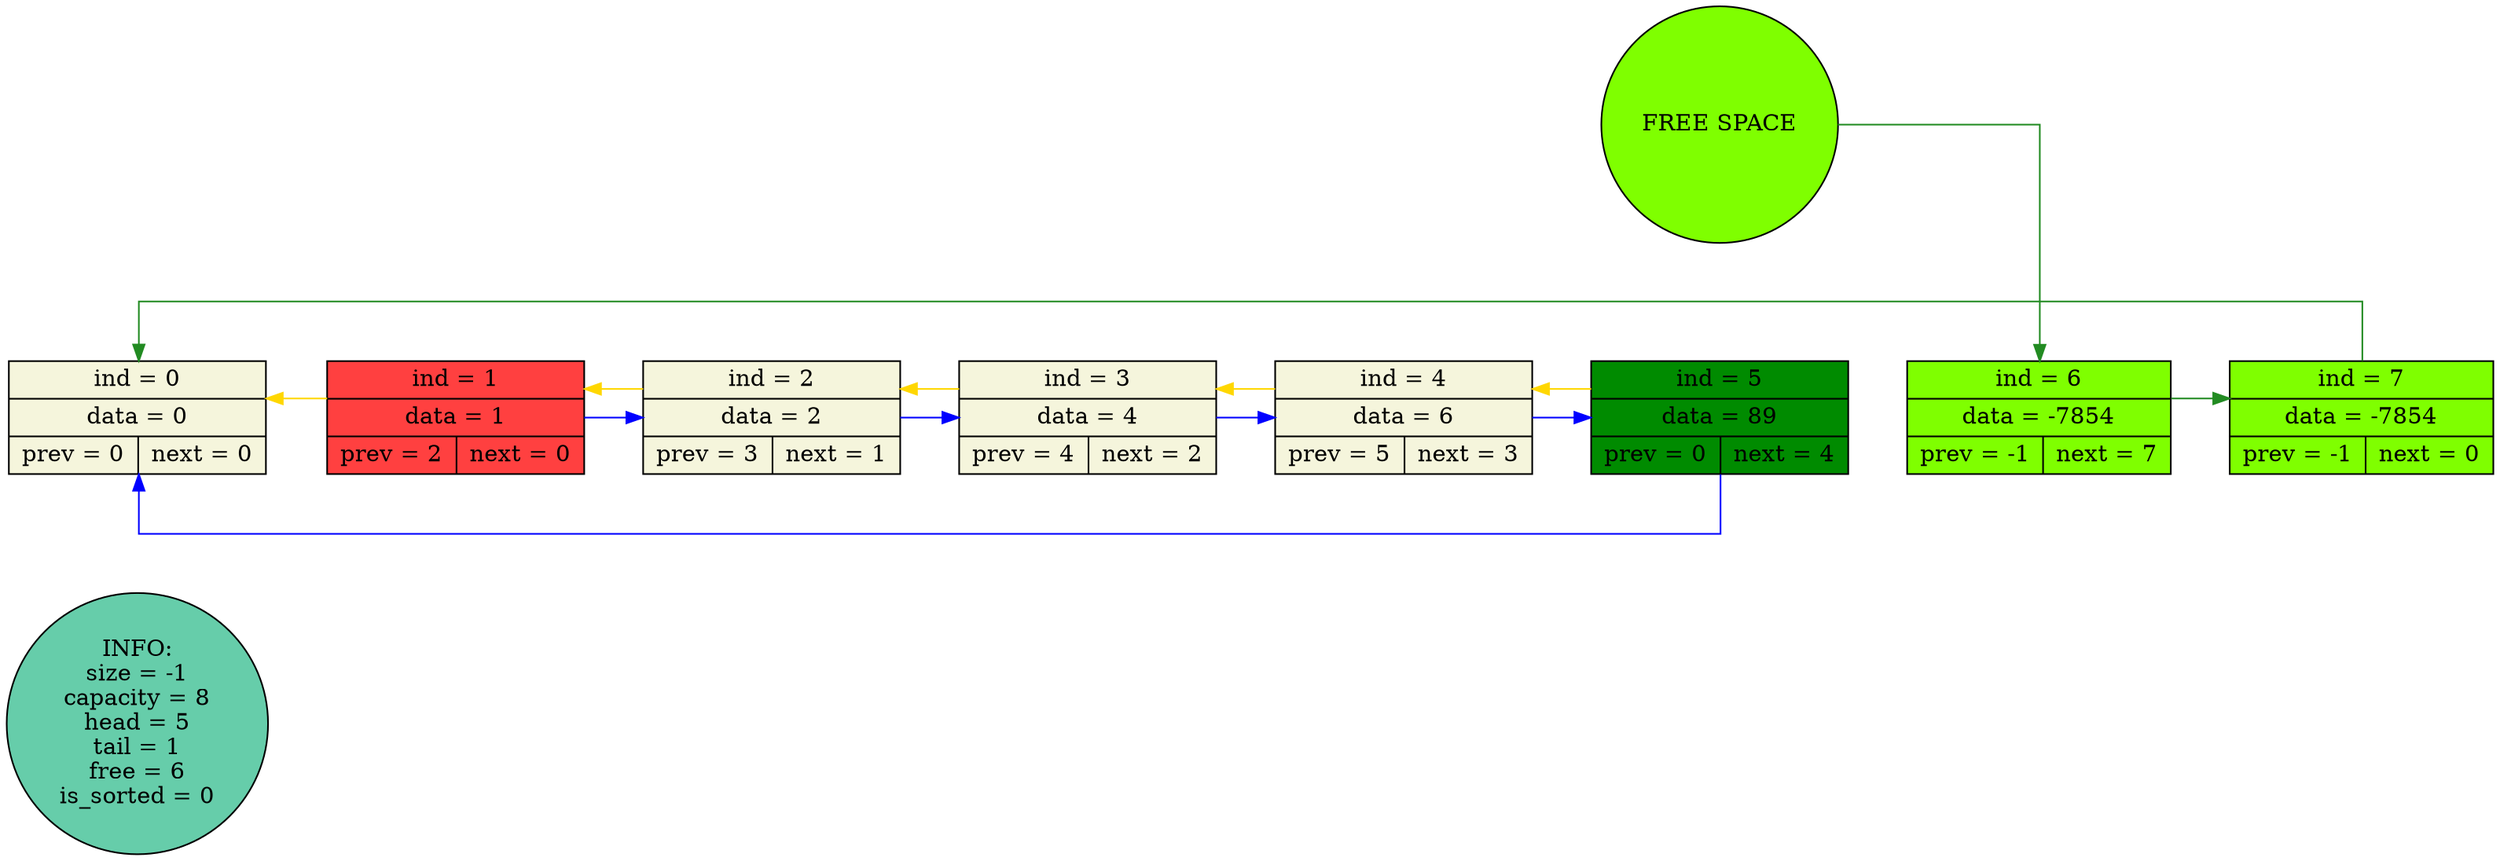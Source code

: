 digraph G{
   rankdir=LR;
   splines=ortho;
   nodesep=1;
   info_node[shape="circle", style="filled", fillcolor="aquamarine3", label="INFO:\nsize = -1\ncapacity = 8\nhead = 5\ntail = 1\nfree = 6\nis_sorted = 0"];
   free_node[shape="circle", style="filled", fillcolor="chartreuse1", label="FREE SPACE"];
   node_0[shape="record", style="filled", fillcolor="beige", label=" ind = 0 | data = 0 | { prev = 0 | next = 0}"];
   node_1[shape="record", style="filled", fillcolor="brown1", label=" ind = 1 | data = 1 | { prev = 2 | next = 0}"];
   node_2[shape="record", style="filled", fillcolor="beige", label=" ind = 2 | data = 2 | { prev = 3 | next = 1}"];
   node_3[shape="record", style="filled", fillcolor="beige", label=" ind = 3 | data = 4 | { prev = 4 | next = 2}"];
   node_4[shape="record", style="filled", fillcolor="beige", label=" ind = 4 | data = 6 | { prev = 5 | next = 3}"];
   node_5[shape="record", style="filled", fillcolor="green4", label=" ind = 5 | data = 89 | { prev = 0 | next = 4}"];
   node_6[shape="record", style="filled", fillcolor="chartreuse1", label=" ind = 6 | data = -7854 | { prev = -1 | next = 7}"];
   node_7[shape="record", style="filled", fillcolor="chartreuse1", label=" ind = 7 | data = -7854 | { prev = -1 | next = 0}"];
   node_0->node_1[color="black", weight=1000, style="invis"];
   node_1->node_2[color="black", weight=1000, style="invis"];
   node_2->node_3[color="black", weight=1000, style="invis"];
   node_3->node_4[color="black", weight=1000, style="invis"];
   node_4->node_5[color="black", weight=1000, style="invis"];
   node_5->node_6[color="black", weight=1000, style="invis"];
   node_6->node_7[color="black", weight=1000, style="invis"];
   node_1->node_0[color="gold1", constraint=false];
   node_1->node_2[color="blue", constraint=false];
   node_2->node_1[color="gold1", constraint=false];
   node_2->node_3[color="blue", constraint=false];
   node_3->node_2[color="gold1", constraint=false];
   node_3->node_4[color="blue", constraint=false];
   node_4->node_3[color="gold1", constraint=false];
   node_4->node_5[color="blue", constraint=false];
   node_5->node_4[color="gold1", constraint=false];
   node_5->node_0[color="blue", constraint=false];
   node_6->node_7[color="forestgreen", constraint=false];
   node_7->node_0[color="forestgreen", constraint=false];
   free_node->node_6[color="forestgreen"]}